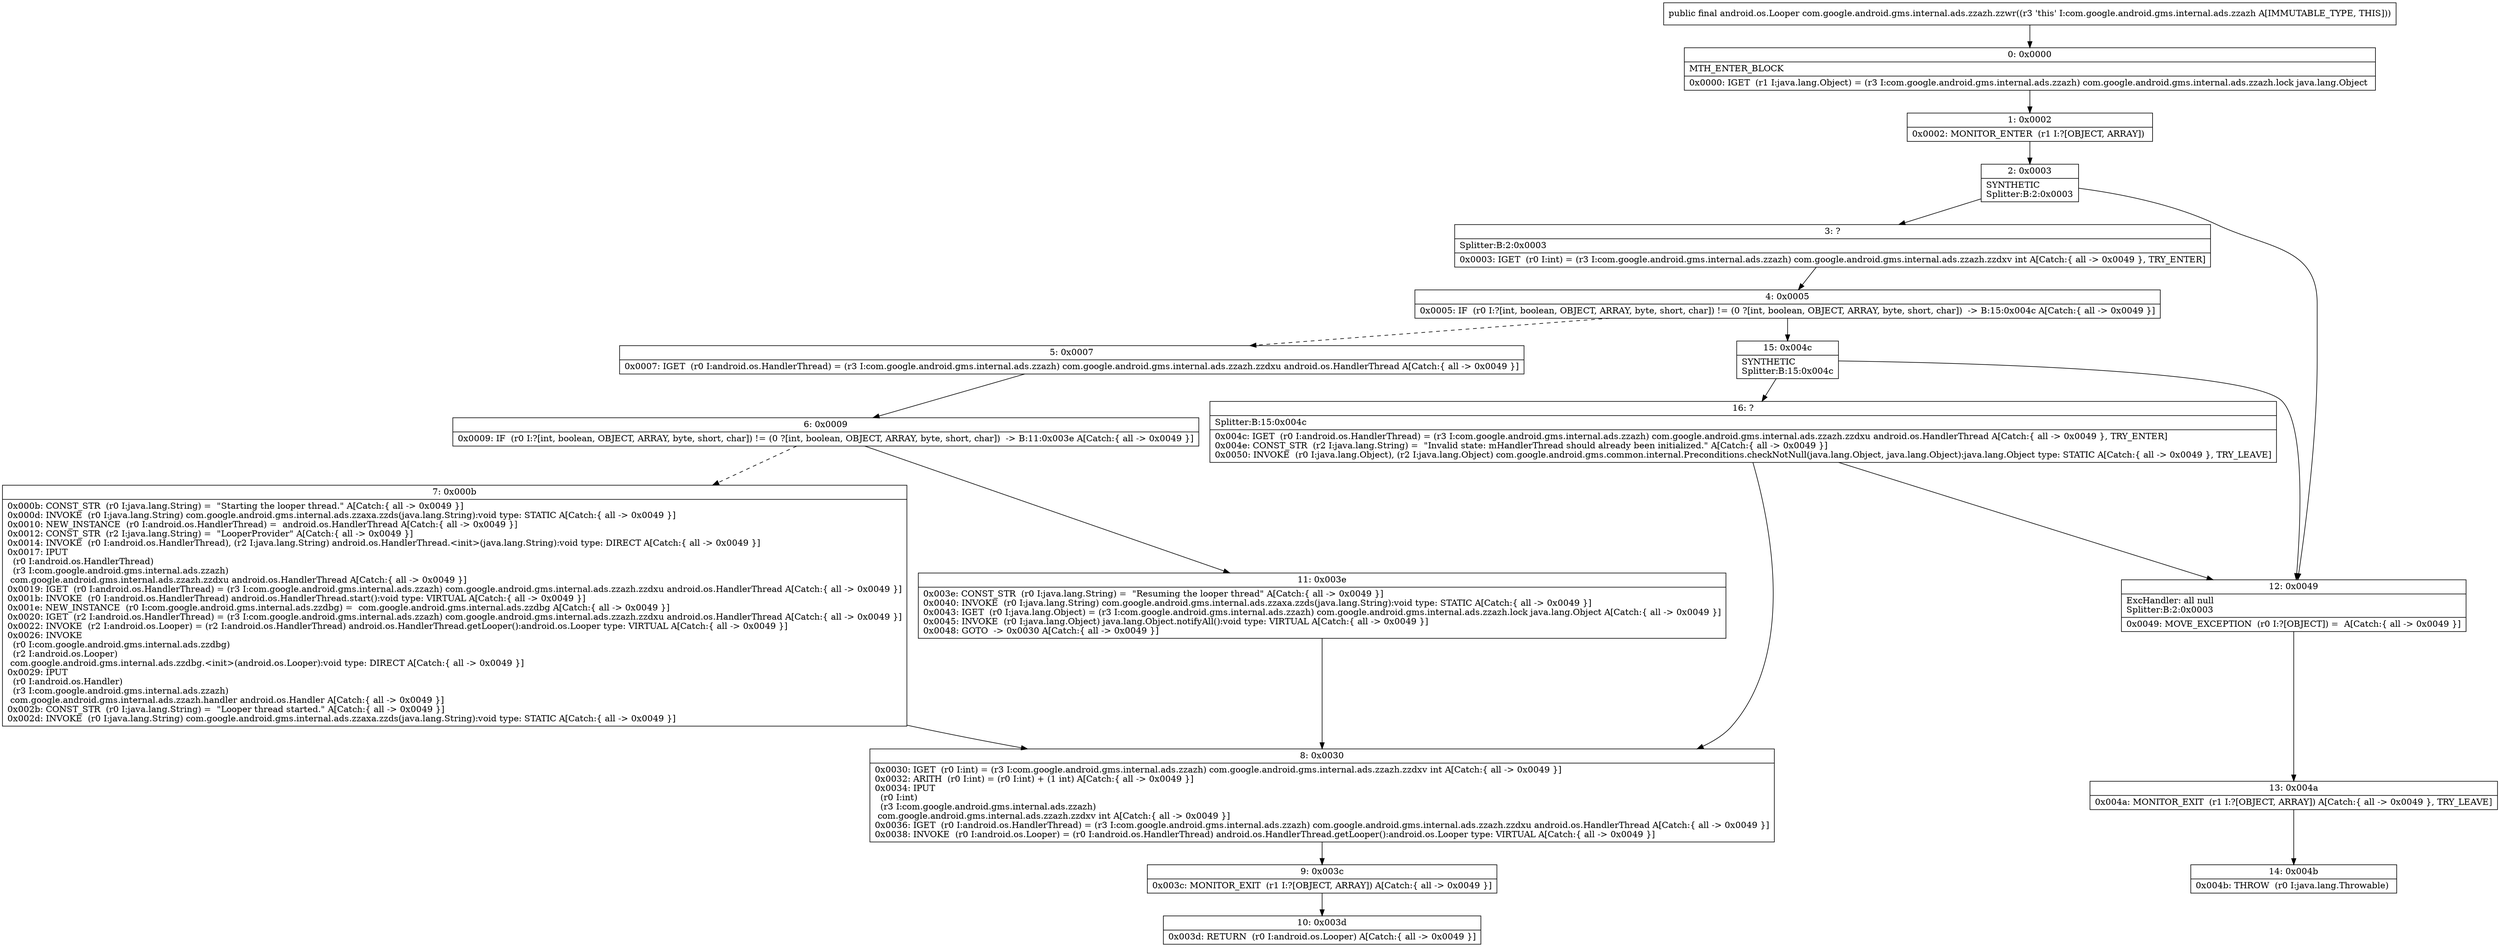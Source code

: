 digraph "CFG forcom.google.android.gms.internal.ads.zzazh.zzwr()Landroid\/os\/Looper;" {
Node_0 [shape=record,label="{0\:\ 0x0000|MTH_ENTER_BLOCK\l|0x0000: IGET  (r1 I:java.lang.Object) = (r3 I:com.google.android.gms.internal.ads.zzazh) com.google.android.gms.internal.ads.zzazh.lock java.lang.Object \l}"];
Node_1 [shape=record,label="{1\:\ 0x0002|0x0002: MONITOR_ENTER  (r1 I:?[OBJECT, ARRAY]) \l}"];
Node_2 [shape=record,label="{2\:\ 0x0003|SYNTHETIC\lSplitter:B:2:0x0003\l}"];
Node_3 [shape=record,label="{3\:\ ?|Splitter:B:2:0x0003\l|0x0003: IGET  (r0 I:int) = (r3 I:com.google.android.gms.internal.ads.zzazh) com.google.android.gms.internal.ads.zzazh.zzdxv int A[Catch:\{ all \-\> 0x0049 \}, TRY_ENTER]\l}"];
Node_4 [shape=record,label="{4\:\ 0x0005|0x0005: IF  (r0 I:?[int, boolean, OBJECT, ARRAY, byte, short, char]) != (0 ?[int, boolean, OBJECT, ARRAY, byte, short, char])  \-\> B:15:0x004c A[Catch:\{ all \-\> 0x0049 \}]\l}"];
Node_5 [shape=record,label="{5\:\ 0x0007|0x0007: IGET  (r0 I:android.os.HandlerThread) = (r3 I:com.google.android.gms.internal.ads.zzazh) com.google.android.gms.internal.ads.zzazh.zzdxu android.os.HandlerThread A[Catch:\{ all \-\> 0x0049 \}]\l}"];
Node_6 [shape=record,label="{6\:\ 0x0009|0x0009: IF  (r0 I:?[int, boolean, OBJECT, ARRAY, byte, short, char]) != (0 ?[int, boolean, OBJECT, ARRAY, byte, short, char])  \-\> B:11:0x003e A[Catch:\{ all \-\> 0x0049 \}]\l}"];
Node_7 [shape=record,label="{7\:\ 0x000b|0x000b: CONST_STR  (r0 I:java.lang.String) =  \"Starting the looper thread.\" A[Catch:\{ all \-\> 0x0049 \}]\l0x000d: INVOKE  (r0 I:java.lang.String) com.google.android.gms.internal.ads.zzaxa.zzds(java.lang.String):void type: STATIC A[Catch:\{ all \-\> 0x0049 \}]\l0x0010: NEW_INSTANCE  (r0 I:android.os.HandlerThread) =  android.os.HandlerThread A[Catch:\{ all \-\> 0x0049 \}]\l0x0012: CONST_STR  (r2 I:java.lang.String) =  \"LooperProvider\" A[Catch:\{ all \-\> 0x0049 \}]\l0x0014: INVOKE  (r0 I:android.os.HandlerThread), (r2 I:java.lang.String) android.os.HandlerThread.\<init\>(java.lang.String):void type: DIRECT A[Catch:\{ all \-\> 0x0049 \}]\l0x0017: IPUT  \l  (r0 I:android.os.HandlerThread)\l  (r3 I:com.google.android.gms.internal.ads.zzazh)\l com.google.android.gms.internal.ads.zzazh.zzdxu android.os.HandlerThread A[Catch:\{ all \-\> 0x0049 \}]\l0x0019: IGET  (r0 I:android.os.HandlerThread) = (r3 I:com.google.android.gms.internal.ads.zzazh) com.google.android.gms.internal.ads.zzazh.zzdxu android.os.HandlerThread A[Catch:\{ all \-\> 0x0049 \}]\l0x001b: INVOKE  (r0 I:android.os.HandlerThread) android.os.HandlerThread.start():void type: VIRTUAL A[Catch:\{ all \-\> 0x0049 \}]\l0x001e: NEW_INSTANCE  (r0 I:com.google.android.gms.internal.ads.zzdbg) =  com.google.android.gms.internal.ads.zzdbg A[Catch:\{ all \-\> 0x0049 \}]\l0x0020: IGET  (r2 I:android.os.HandlerThread) = (r3 I:com.google.android.gms.internal.ads.zzazh) com.google.android.gms.internal.ads.zzazh.zzdxu android.os.HandlerThread A[Catch:\{ all \-\> 0x0049 \}]\l0x0022: INVOKE  (r2 I:android.os.Looper) = (r2 I:android.os.HandlerThread) android.os.HandlerThread.getLooper():android.os.Looper type: VIRTUAL A[Catch:\{ all \-\> 0x0049 \}]\l0x0026: INVOKE  \l  (r0 I:com.google.android.gms.internal.ads.zzdbg)\l  (r2 I:android.os.Looper)\l com.google.android.gms.internal.ads.zzdbg.\<init\>(android.os.Looper):void type: DIRECT A[Catch:\{ all \-\> 0x0049 \}]\l0x0029: IPUT  \l  (r0 I:android.os.Handler)\l  (r3 I:com.google.android.gms.internal.ads.zzazh)\l com.google.android.gms.internal.ads.zzazh.handler android.os.Handler A[Catch:\{ all \-\> 0x0049 \}]\l0x002b: CONST_STR  (r0 I:java.lang.String) =  \"Looper thread started.\" A[Catch:\{ all \-\> 0x0049 \}]\l0x002d: INVOKE  (r0 I:java.lang.String) com.google.android.gms.internal.ads.zzaxa.zzds(java.lang.String):void type: STATIC A[Catch:\{ all \-\> 0x0049 \}]\l}"];
Node_8 [shape=record,label="{8\:\ 0x0030|0x0030: IGET  (r0 I:int) = (r3 I:com.google.android.gms.internal.ads.zzazh) com.google.android.gms.internal.ads.zzazh.zzdxv int A[Catch:\{ all \-\> 0x0049 \}]\l0x0032: ARITH  (r0 I:int) = (r0 I:int) + (1 int) A[Catch:\{ all \-\> 0x0049 \}]\l0x0034: IPUT  \l  (r0 I:int)\l  (r3 I:com.google.android.gms.internal.ads.zzazh)\l com.google.android.gms.internal.ads.zzazh.zzdxv int A[Catch:\{ all \-\> 0x0049 \}]\l0x0036: IGET  (r0 I:android.os.HandlerThread) = (r3 I:com.google.android.gms.internal.ads.zzazh) com.google.android.gms.internal.ads.zzazh.zzdxu android.os.HandlerThread A[Catch:\{ all \-\> 0x0049 \}]\l0x0038: INVOKE  (r0 I:android.os.Looper) = (r0 I:android.os.HandlerThread) android.os.HandlerThread.getLooper():android.os.Looper type: VIRTUAL A[Catch:\{ all \-\> 0x0049 \}]\l}"];
Node_9 [shape=record,label="{9\:\ 0x003c|0x003c: MONITOR_EXIT  (r1 I:?[OBJECT, ARRAY]) A[Catch:\{ all \-\> 0x0049 \}]\l}"];
Node_10 [shape=record,label="{10\:\ 0x003d|0x003d: RETURN  (r0 I:android.os.Looper) A[Catch:\{ all \-\> 0x0049 \}]\l}"];
Node_11 [shape=record,label="{11\:\ 0x003e|0x003e: CONST_STR  (r0 I:java.lang.String) =  \"Resuming the looper thread\" A[Catch:\{ all \-\> 0x0049 \}]\l0x0040: INVOKE  (r0 I:java.lang.String) com.google.android.gms.internal.ads.zzaxa.zzds(java.lang.String):void type: STATIC A[Catch:\{ all \-\> 0x0049 \}]\l0x0043: IGET  (r0 I:java.lang.Object) = (r3 I:com.google.android.gms.internal.ads.zzazh) com.google.android.gms.internal.ads.zzazh.lock java.lang.Object A[Catch:\{ all \-\> 0x0049 \}]\l0x0045: INVOKE  (r0 I:java.lang.Object) java.lang.Object.notifyAll():void type: VIRTUAL A[Catch:\{ all \-\> 0x0049 \}]\l0x0048: GOTO  \-\> 0x0030 A[Catch:\{ all \-\> 0x0049 \}]\l}"];
Node_12 [shape=record,label="{12\:\ 0x0049|ExcHandler: all null\lSplitter:B:2:0x0003\l|0x0049: MOVE_EXCEPTION  (r0 I:?[OBJECT]) =  A[Catch:\{ all \-\> 0x0049 \}]\l}"];
Node_13 [shape=record,label="{13\:\ 0x004a|0x004a: MONITOR_EXIT  (r1 I:?[OBJECT, ARRAY]) A[Catch:\{ all \-\> 0x0049 \}, TRY_LEAVE]\l}"];
Node_14 [shape=record,label="{14\:\ 0x004b|0x004b: THROW  (r0 I:java.lang.Throwable) \l}"];
Node_15 [shape=record,label="{15\:\ 0x004c|SYNTHETIC\lSplitter:B:15:0x004c\l}"];
Node_16 [shape=record,label="{16\:\ ?|Splitter:B:15:0x004c\l|0x004c: IGET  (r0 I:android.os.HandlerThread) = (r3 I:com.google.android.gms.internal.ads.zzazh) com.google.android.gms.internal.ads.zzazh.zzdxu android.os.HandlerThread A[Catch:\{ all \-\> 0x0049 \}, TRY_ENTER]\l0x004e: CONST_STR  (r2 I:java.lang.String) =  \"Invalid state: mHandlerThread should already been initialized.\" A[Catch:\{ all \-\> 0x0049 \}]\l0x0050: INVOKE  (r0 I:java.lang.Object), (r2 I:java.lang.Object) com.google.android.gms.common.internal.Preconditions.checkNotNull(java.lang.Object, java.lang.Object):java.lang.Object type: STATIC A[Catch:\{ all \-\> 0x0049 \}, TRY_LEAVE]\l}"];
MethodNode[shape=record,label="{public final android.os.Looper com.google.android.gms.internal.ads.zzazh.zzwr((r3 'this' I:com.google.android.gms.internal.ads.zzazh A[IMMUTABLE_TYPE, THIS])) }"];
MethodNode -> Node_0;
Node_0 -> Node_1;
Node_1 -> Node_2;
Node_2 -> Node_3;
Node_2 -> Node_12;
Node_3 -> Node_4;
Node_4 -> Node_5[style=dashed];
Node_4 -> Node_15;
Node_5 -> Node_6;
Node_6 -> Node_7[style=dashed];
Node_6 -> Node_11;
Node_7 -> Node_8;
Node_8 -> Node_9;
Node_9 -> Node_10;
Node_11 -> Node_8;
Node_12 -> Node_13;
Node_13 -> Node_14;
Node_15 -> Node_16;
Node_15 -> Node_12;
Node_16 -> Node_12;
Node_16 -> Node_8;
}

